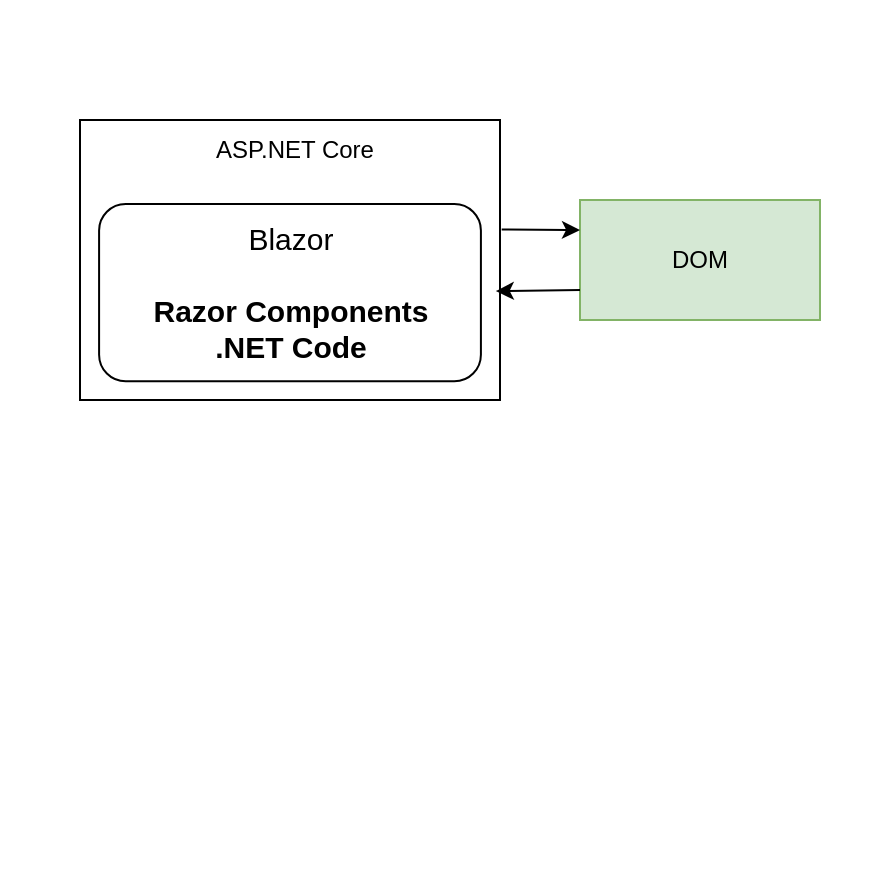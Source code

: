 <mxfile version="22.1.21" type="device">
  <diagram name="Seite-1" id="9uTi92iUf-PLQonkblNb">
    <mxGraphModel dx="1050" dy="572" grid="1" gridSize="10" guides="1" tooltips="1" connect="1" arrows="1" fold="1" page="1" pageScale="1" pageWidth="827" pageHeight="1169" math="0" shadow="0">
      <root>
        <mxCell id="0" />
        <mxCell id="1" parent="0" />
        <mxCell id="Otfbm-KynVgT4QaGFVcP-21" value="" style="shape=image;html=1;verticalAlign=top;verticalLabelPosition=bottom;labelBackgroundColor=#ffffff;imageAspect=0;aspect=fixed;image=https://cdn4.iconfinder.com/data/icons/success-filloutline/64/website-seo_and_web-internet-technology-application-128.png" vertex="1" parent="1">
          <mxGeometry x="230" y="120" width="440" height="440" as="geometry" />
        </mxCell>
        <mxCell id="Otfbm-KynVgT4QaGFVcP-25" value="DOM" style="rounded=0;whiteSpace=wrap;html=1;fillColor=#d5e8d4;strokeColor=#82b366;" vertex="1" parent="1">
          <mxGeometry x="520" y="220" width="120" height="60" as="geometry" />
        </mxCell>
        <mxCell id="Otfbm-KynVgT4QaGFVcP-26" value="" style="group" vertex="1" connectable="0" parent="1">
          <mxGeometry x="270" y="180" width="210" height="140" as="geometry" />
        </mxCell>
        <mxCell id="Otfbm-KynVgT4QaGFVcP-16" value="" style="rounded=0;whiteSpace=wrap;html=1;align=center;" vertex="1" parent="Otfbm-KynVgT4QaGFVcP-26">
          <mxGeometry width="210" height="140" as="geometry" />
        </mxCell>
        <mxCell id="Otfbm-KynVgT4QaGFVcP-17" value="ASP.NET Core" style="text;html=1;align=center;verticalAlign=middle;resizable=0;points=[];autosize=1;strokeColor=none;fillColor=none;" vertex="1" parent="Otfbm-KynVgT4QaGFVcP-26">
          <mxGeometry x="57.273" width="100" height="30" as="geometry" />
        </mxCell>
        <mxCell id="Otfbm-KynVgT4QaGFVcP-18" value="&lt;font style=&quot;font-size: 15px;&quot;&gt;Blazor&lt;br&gt;&lt;br&gt;&lt;b&gt;Razor Components&lt;br&gt;.NET Code&lt;/b&gt;&lt;/font&gt;" style="rounded=1;whiteSpace=wrap;html=1;" vertex="1" parent="Otfbm-KynVgT4QaGFVcP-26">
          <mxGeometry x="9.545" y="42" width="190.909" height="88.667" as="geometry" />
        </mxCell>
        <mxCell id="Otfbm-KynVgT4QaGFVcP-27" value="" style="endArrow=classic;html=1;rounded=0;entryX=0;entryY=0.25;entryDx=0;entryDy=0;exitX=1.004;exitY=0.391;exitDx=0;exitDy=0;exitPerimeter=0;" edge="1" parent="1" source="Otfbm-KynVgT4QaGFVcP-16" target="Otfbm-KynVgT4QaGFVcP-25">
          <mxGeometry width="50" height="50" relative="1" as="geometry">
            <mxPoint x="490" y="235" as="sourcePoint" />
            <mxPoint x="550" y="160" as="targetPoint" />
          </mxGeometry>
        </mxCell>
        <mxCell id="Otfbm-KynVgT4QaGFVcP-28" value="" style="endArrow=classic;html=1;rounded=0;entryX=0.99;entryY=0.611;entryDx=0;entryDy=0;exitX=0;exitY=0.75;exitDx=0;exitDy=0;entryPerimeter=0;" edge="1" parent="1" source="Otfbm-KynVgT4QaGFVcP-25" target="Otfbm-KynVgT4QaGFVcP-16">
          <mxGeometry width="50" height="50" relative="1" as="geometry">
            <mxPoint x="500" y="228" as="sourcePoint" />
            <mxPoint x="520" y="260" as="targetPoint" />
          </mxGeometry>
        </mxCell>
      </root>
    </mxGraphModel>
  </diagram>
</mxfile>
